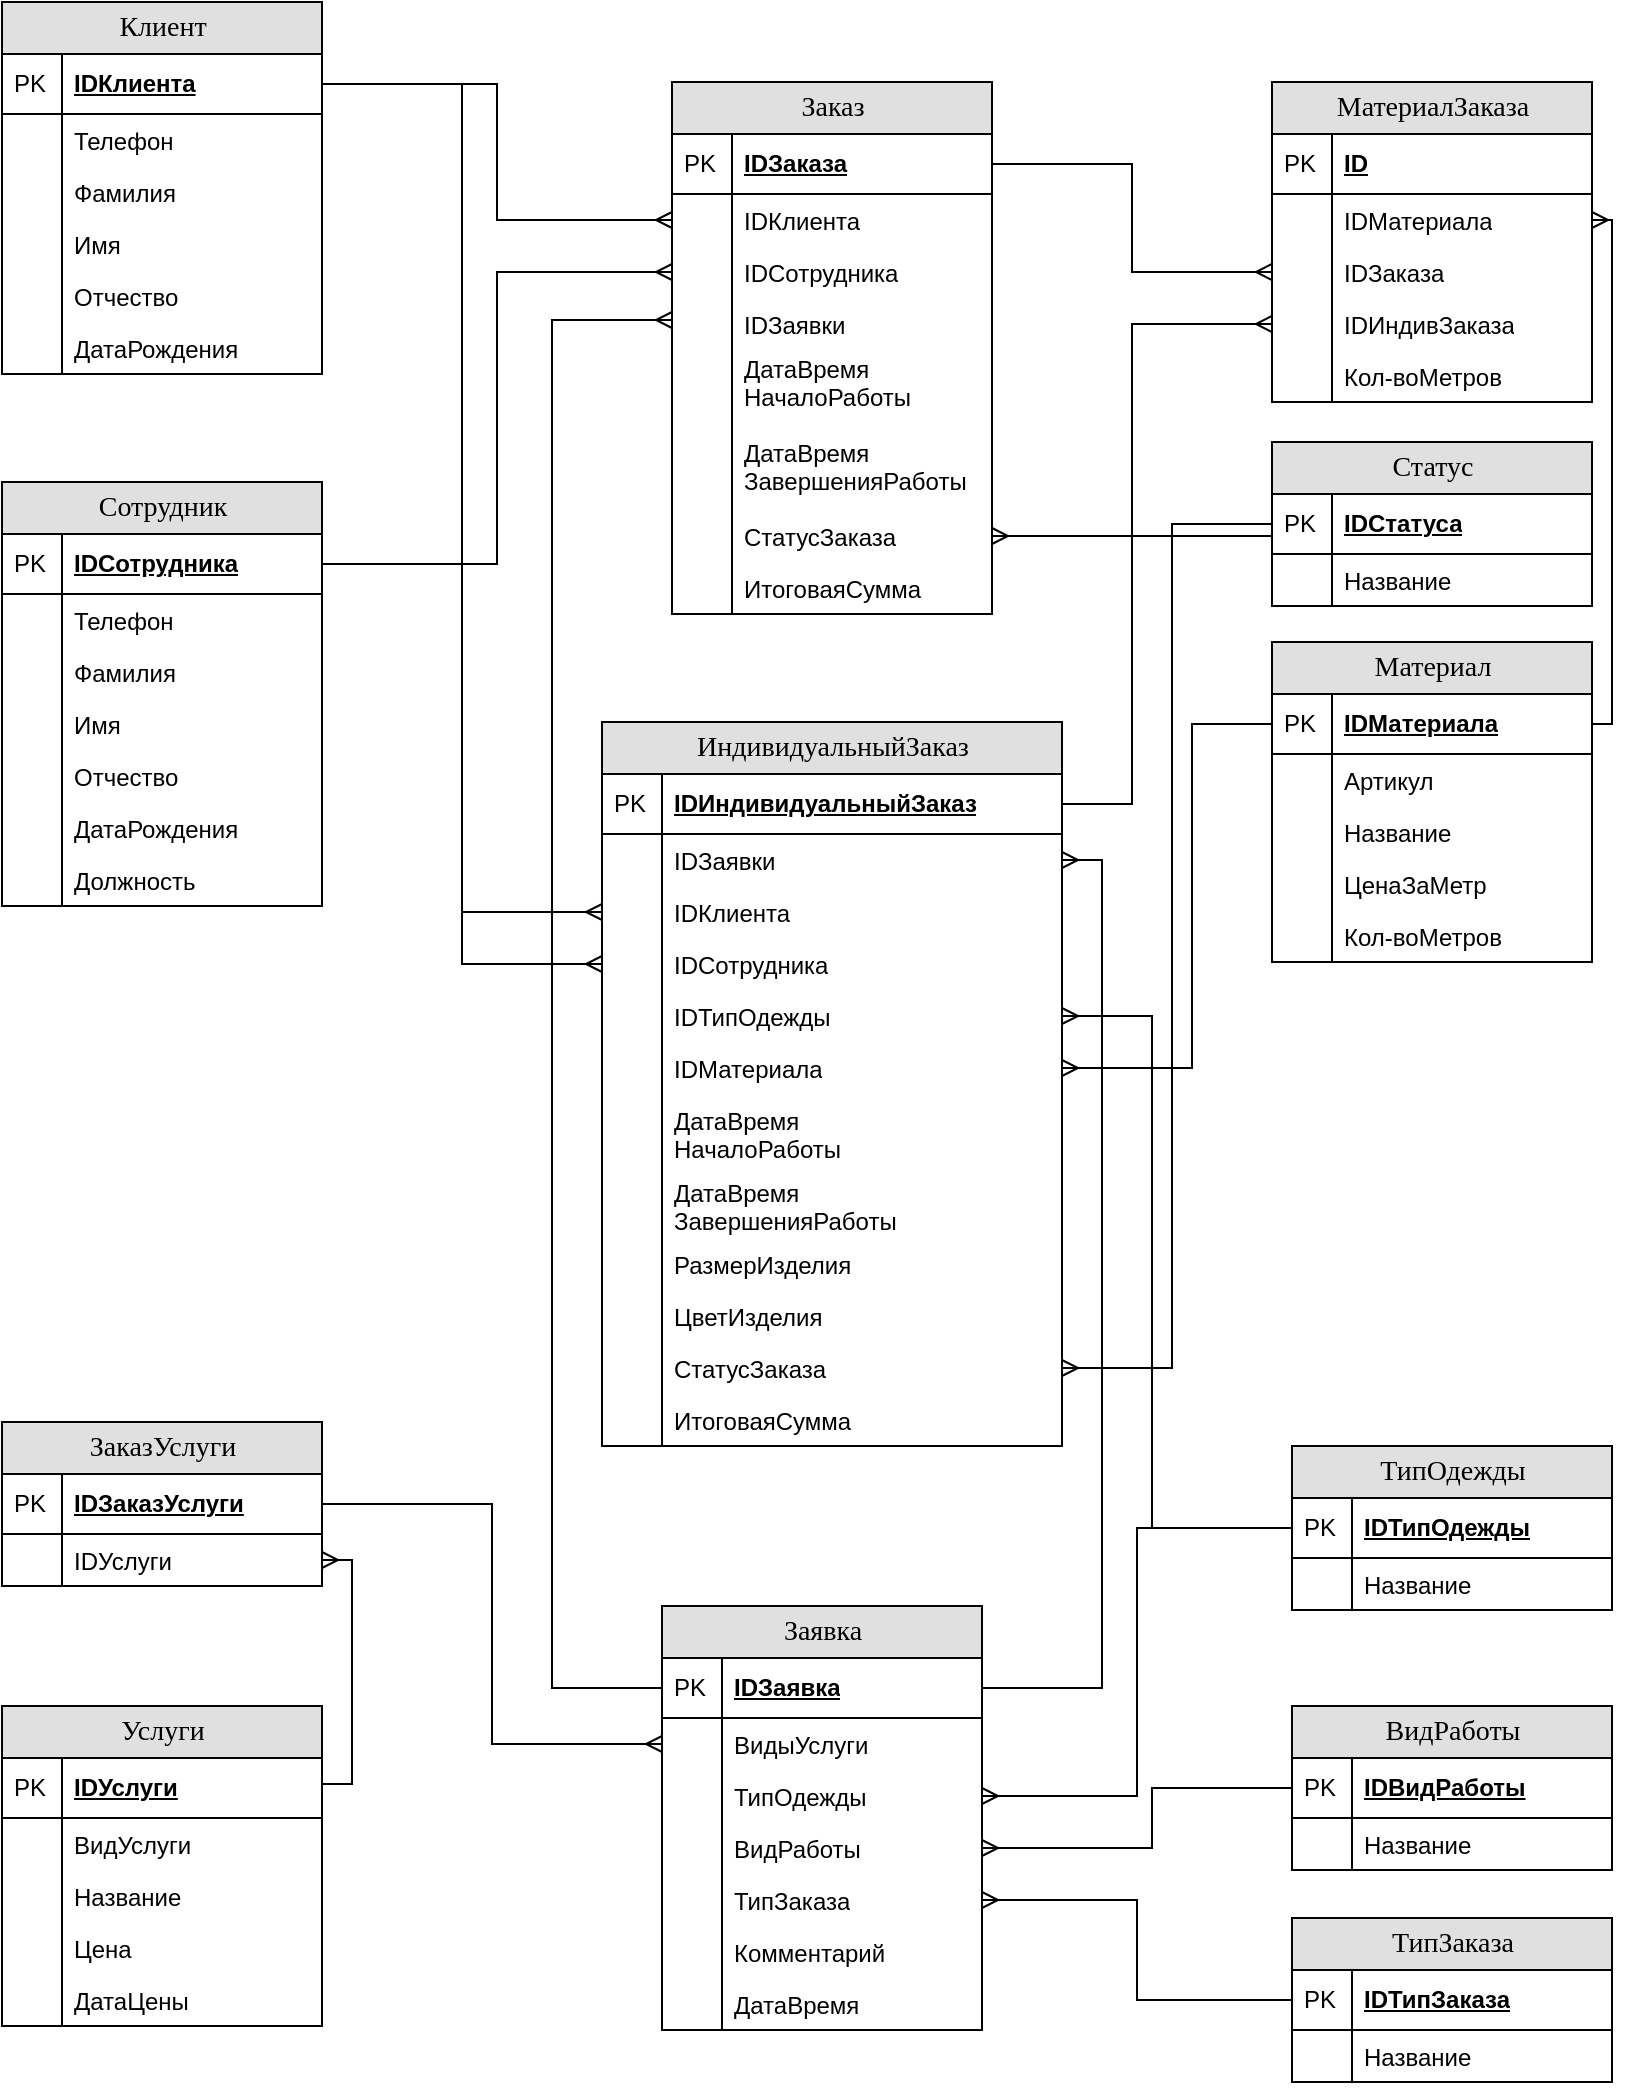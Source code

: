 <mxfile version="21.0.8" type="device"><diagram id="m5zZ38K6MGrYSZX0DE65" name="Страница 1"><mxGraphModel dx="2064" dy="1137" grid="1" gridSize="10" guides="1" tooltips="1" connect="1" arrows="1" fold="1" page="1" pageScale="1" pageWidth="827" pageHeight="1169" math="0" shadow="0"><root><mxCell id="0"/><mxCell id="1" parent="0"/><mxCell id="7CFp2OdTpkbT14MJSVc9-14" value="Клиент" style="swimlane;html=1;fontStyle=0;childLayout=stackLayout;horizontal=1;startSize=26;fillColor=#e0e0e0;horizontalStack=0;resizeParent=1;resizeLast=0;collapsible=1;marginBottom=0;swimlaneFillColor=#ffffff;align=center;rounded=0;shadow=0;comic=0;labelBackgroundColor=none;strokeWidth=1;fontFamily=Verdana;fontSize=14;swimlaneLine=1;" parent="1" vertex="1"><mxGeometry x="5" y="80" width="160" height="186" as="geometry"><mxRectangle x="500" y="140" width="90" height="30" as="alternateBounds"/></mxGeometry></mxCell><mxCell id="7CFp2OdTpkbT14MJSVc9-15" value="IDКлиента" style="shape=partialRectangle;top=0;left=0;right=0;bottom=1;html=1;align=left;verticalAlign=middle;fillColor=none;spacingLeft=34;spacingRight=4;whiteSpace=wrap;overflow=hidden;rotatable=0;points=[[0,0.5],[1,0.5]];portConstraint=eastwest;dropTarget=0;fontStyle=5;" parent="7CFp2OdTpkbT14MJSVc9-14" vertex="1"><mxGeometry y="26" width="160" height="30" as="geometry"/></mxCell><mxCell id="7CFp2OdTpkbT14MJSVc9-16" value="PK" style="shape=partialRectangle;top=0;left=0;bottom=0;html=1;fillColor=none;align=left;verticalAlign=middle;spacingLeft=4;spacingRight=4;whiteSpace=wrap;overflow=hidden;rotatable=0;points=[];portConstraint=eastwest;part=1;" parent="7CFp2OdTpkbT14MJSVc9-15" vertex="1" connectable="0"><mxGeometry width="30" height="30" as="geometry"/></mxCell><mxCell id="7CFp2OdTpkbT14MJSVc9-17" value="Телефон" style="shape=partialRectangle;top=0;left=0;right=0;bottom=0;html=1;align=left;verticalAlign=top;fillColor=none;spacingLeft=34;spacingRight=4;whiteSpace=wrap;overflow=hidden;rotatable=0;points=[[0,0.5],[1,0.5]];portConstraint=eastwest;dropTarget=0;" parent="7CFp2OdTpkbT14MJSVc9-14" vertex="1"><mxGeometry y="56" width="160" height="26" as="geometry"/></mxCell><mxCell id="7CFp2OdTpkbT14MJSVc9-18" value="" style="shape=partialRectangle;top=0;left=0;bottom=0;html=1;fillColor=none;align=left;verticalAlign=top;spacingLeft=4;spacingRight=4;whiteSpace=wrap;overflow=hidden;rotatable=0;points=[];portConstraint=eastwest;part=1;" parent="7CFp2OdTpkbT14MJSVc9-17" vertex="1" connectable="0"><mxGeometry width="30" height="26" as="geometry"/></mxCell><mxCell id="7CFp2OdTpkbT14MJSVc9-19" value="Фамилия" style="shape=partialRectangle;top=0;left=0;right=0;bottom=0;html=1;align=left;verticalAlign=top;fillColor=none;spacingLeft=34;spacingRight=4;whiteSpace=wrap;overflow=hidden;rotatable=0;points=[[0,0.5],[1,0.5]];portConstraint=eastwest;dropTarget=0;" parent="7CFp2OdTpkbT14MJSVc9-14" vertex="1"><mxGeometry y="82" width="160" height="26" as="geometry"/></mxCell><mxCell id="7CFp2OdTpkbT14MJSVc9-20" value="" style="shape=partialRectangle;top=0;left=0;bottom=0;html=1;fillColor=none;align=left;verticalAlign=top;spacingLeft=4;spacingRight=4;whiteSpace=wrap;overflow=hidden;rotatable=0;points=[];portConstraint=eastwest;part=1;" parent="7CFp2OdTpkbT14MJSVc9-19" vertex="1" connectable="0"><mxGeometry width="30" height="26" as="geometry"/></mxCell><mxCell id="7CFp2OdTpkbT14MJSVc9-21" value="Имя" style="shape=partialRectangle;top=0;left=0;right=0;bottom=0;html=1;align=left;verticalAlign=top;fillColor=none;spacingLeft=34;spacingRight=4;whiteSpace=wrap;overflow=hidden;rotatable=0;points=[[0,0.5],[1,0.5]];portConstraint=eastwest;dropTarget=0;" parent="7CFp2OdTpkbT14MJSVc9-14" vertex="1"><mxGeometry y="108" width="160" height="26" as="geometry"/></mxCell><mxCell id="7CFp2OdTpkbT14MJSVc9-22" value="" style="shape=partialRectangle;top=0;left=0;bottom=0;html=1;fillColor=none;align=left;verticalAlign=top;spacingLeft=4;spacingRight=4;whiteSpace=wrap;overflow=hidden;rotatable=0;points=[];portConstraint=eastwest;part=1;" parent="7CFp2OdTpkbT14MJSVc9-21" vertex="1" connectable="0"><mxGeometry width="30" height="26" as="geometry"/></mxCell><mxCell id="7CFp2OdTpkbT14MJSVc9-23" value="Отчество" style="shape=partialRectangle;top=0;left=0;right=0;bottom=0;html=1;align=left;verticalAlign=top;fillColor=none;spacingLeft=34;spacingRight=4;whiteSpace=wrap;overflow=hidden;rotatable=0;points=[[0,0.5],[1,0.5]];portConstraint=eastwest;dropTarget=0;" parent="7CFp2OdTpkbT14MJSVc9-14" vertex="1"><mxGeometry y="134" width="160" height="26" as="geometry"/></mxCell><mxCell id="7CFp2OdTpkbT14MJSVc9-24" value="" style="shape=partialRectangle;top=0;left=0;bottom=0;html=1;fillColor=none;align=left;verticalAlign=top;spacingLeft=4;spacingRight=4;whiteSpace=wrap;overflow=hidden;rotatable=0;points=[];portConstraint=eastwest;part=1;" parent="7CFp2OdTpkbT14MJSVc9-23" vertex="1" connectable="0"><mxGeometry width="30" height="26" as="geometry"/></mxCell><mxCell id="7CFp2OdTpkbT14MJSVc9-25" value="ДатаРождения" style="shape=partialRectangle;top=0;left=0;right=0;bottom=0;html=1;align=left;verticalAlign=top;fillColor=none;spacingLeft=34;spacingRight=4;whiteSpace=wrap;overflow=hidden;rotatable=0;points=[[0,0.5],[1,0.5]];portConstraint=eastwest;dropTarget=0;" parent="7CFp2OdTpkbT14MJSVc9-14" vertex="1"><mxGeometry y="160" width="160" height="26" as="geometry"/></mxCell><mxCell id="7CFp2OdTpkbT14MJSVc9-26" value="" style="shape=partialRectangle;top=0;left=0;bottom=0;html=1;fillColor=none;align=left;verticalAlign=top;spacingLeft=4;spacingRight=4;whiteSpace=wrap;overflow=hidden;rotatable=0;points=[];portConstraint=eastwest;part=1;" parent="7CFp2OdTpkbT14MJSVc9-25" vertex="1" connectable="0"><mxGeometry width="30" height="26" as="geometry"/></mxCell><mxCell id="7CFp2OdTpkbT14MJSVc9-33" value="Сотрудник" style="swimlane;html=1;fontStyle=0;childLayout=stackLayout;horizontal=1;startSize=26;fillColor=#e0e0e0;horizontalStack=0;resizeParent=1;resizeLast=0;collapsible=1;marginBottom=0;swimlaneFillColor=#ffffff;align=center;rounded=0;shadow=0;comic=0;labelBackgroundColor=none;strokeWidth=1;fontFamily=Verdana;fontSize=14;swimlaneLine=1;" parent="1" vertex="1"><mxGeometry x="5" y="320" width="160" height="212" as="geometry"><mxRectangle x="500" y="140" width="90" height="30" as="alternateBounds"/></mxGeometry></mxCell><mxCell id="7CFp2OdTpkbT14MJSVc9-34" value="IDСотрудника" style="shape=partialRectangle;top=0;left=0;right=0;bottom=1;html=1;align=left;verticalAlign=middle;fillColor=none;spacingLeft=34;spacingRight=4;whiteSpace=wrap;overflow=hidden;rotatable=0;points=[[0,0.5],[1,0.5]];portConstraint=eastwest;dropTarget=0;fontStyle=5;" parent="7CFp2OdTpkbT14MJSVc9-33" vertex="1"><mxGeometry y="26" width="160" height="30" as="geometry"/></mxCell><mxCell id="7CFp2OdTpkbT14MJSVc9-35" value="PK" style="shape=partialRectangle;top=0;left=0;bottom=0;html=1;fillColor=none;align=left;verticalAlign=middle;spacingLeft=4;spacingRight=4;whiteSpace=wrap;overflow=hidden;rotatable=0;points=[];portConstraint=eastwest;part=1;" parent="7CFp2OdTpkbT14MJSVc9-34" vertex="1" connectable="0"><mxGeometry width="30" height="30" as="geometry"/></mxCell><mxCell id="7CFp2OdTpkbT14MJSVc9-36" value="Телефон" style="shape=partialRectangle;top=0;left=0;right=0;bottom=0;html=1;align=left;verticalAlign=top;fillColor=none;spacingLeft=34;spacingRight=4;whiteSpace=wrap;overflow=hidden;rotatable=0;points=[[0,0.5],[1,0.5]];portConstraint=eastwest;dropTarget=0;" parent="7CFp2OdTpkbT14MJSVc9-33" vertex="1"><mxGeometry y="56" width="160" height="26" as="geometry"/></mxCell><mxCell id="7CFp2OdTpkbT14MJSVc9-37" value="" style="shape=partialRectangle;top=0;left=0;bottom=0;html=1;fillColor=none;align=left;verticalAlign=top;spacingLeft=4;spacingRight=4;whiteSpace=wrap;overflow=hidden;rotatable=0;points=[];portConstraint=eastwest;part=1;" parent="7CFp2OdTpkbT14MJSVc9-36" vertex="1" connectable="0"><mxGeometry width="30" height="26" as="geometry"/></mxCell><mxCell id="7CFp2OdTpkbT14MJSVc9-38" value="Фамилия" style="shape=partialRectangle;top=0;left=0;right=0;bottom=0;html=1;align=left;verticalAlign=top;fillColor=none;spacingLeft=34;spacingRight=4;whiteSpace=wrap;overflow=hidden;rotatable=0;points=[[0,0.5],[1,0.5]];portConstraint=eastwest;dropTarget=0;" parent="7CFp2OdTpkbT14MJSVc9-33" vertex="1"><mxGeometry y="82" width="160" height="26" as="geometry"/></mxCell><mxCell id="7CFp2OdTpkbT14MJSVc9-39" value="" style="shape=partialRectangle;top=0;left=0;bottom=0;html=1;fillColor=none;align=left;verticalAlign=top;spacingLeft=4;spacingRight=4;whiteSpace=wrap;overflow=hidden;rotatable=0;points=[];portConstraint=eastwest;part=1;" parent="7CFp2OdTpkbT14MJSVc9-38" vertex="1" connectable="0"><mxGeometry width="30" height="26" as="geometry"/></mxCell><mxCell id="7CFp2OdTpkbT14MJSVc9-40" value="Имя" style="shape=partialRectangle;top=0;left=0;right=0;bottom=0;html=1;align=left;verticalAlign=top;fillColor=none;spacingLeft=34;spacingRight=4;whiteSpace=wrap;overflow=hidden;rotatable=0;points=[[0,0.5],[1,0.5]];portConstraint=eastwest;dropTarget=0;" parent="7CFp2OdTpkbT14MJSVc9-33" vertex="1"><mxGeometry y="108" width="160" height="26" as="geometry"/></mxCell><mxCell id="7CFp2OdTpkbT14MJSVc9-41" value="" style="shape=partialRectangle;top=0;left=0;bottom=0;html=1;fillColor=none;align=left;verticalAlign=top;spacingLeft=4;spacingRight=4;whiteSpace=wrap;overflow=hidden;rotatable=0;points=[];portConstraint=eastwest;part=1;" parent="7CFp2OdTpkbT14MJSVc9-40" vertex="1" connectable="0"><mxGeometry width="30" height="26" as="geometry"/></mxCell><mxCell id="7CFp2OdTpkbT14MJSVc9-42" value="Отчество" style="shape=partialRectangle;top=0;left=0;right=0;bottom=0;html=1;align=left;verticalAlign=top;fillColor=none;spacingLeft=34;spacingRight=4;whiteSpace=wrap;overflow=hidden;rotatable=0;points=[[0,0.5],[1,0.5]];portConstraint=eastwest;dropTarget=0;" parent="7CFp2OdTpkbT14MJSVc9-33" vertex="1"><mxGeometry y="134" width="160" height="26" as="geometry"/></mxCell><mxCell id="7CFp2OdTpkbT14MJSVc9-43" value="" style="shape=partialRectangle;top=0;left=0;bottom=0;html=1;fillColor=none;align=left;verticalAlign=top;spacingLeft=4;spacingRight=4;whiteSpace=wrap;overflow=hidden;rotatable=0;points=[];portConstraint=eastwest;part=1;" parent="7CFp2OdTpkbT14MJSVc9-42" vertex="1" connectable="0"><mxGeometry width="30" height="26" as="geometry"/></mxCell><mxCell id="7CFp2OdTpkbT14MJSVc9-44" value="ДатаРождения" style="shape=partialRectangle;top=0;left=0;right=0;bottom=0;html=1;align=left;verticalAlign=top;fillColor=none;spacingLeft=34;spacingRight=4;whiteSpace=wrap;overflow=hidden;rotatable=0;points=[[0,0.5],[1,0.5]];portConstraint=eastwest;dropTarget=0;" parent="7CFp2OdTpkbT14MJSVc9-33" vertex="1"><mxGeometry y="160" width="160" height="26" as="geometry"/></mxCell><mxCell id="7CFp2OdTpkbT14MJSVc9-45" value="" style="shape=partialRectangle;top=0;left=0;bottom=0;html=1;fillColor=none;align=left;verticalAlign=top;spacingLeft=4;spacingRight=4;whiteSpace=wrap;overflow=hidden;rotatable=0;points=[];portConstraint=eastwest;part=1;" parent="7CFp2OdTpkbT14MJSVc9-44" vertex="1" connectable="0"><mxGeometry width="30" height="26" as="geometry"/></mxCell><mxCell id="7CFp2OdTpkbT14MJSVc9-46" value="Должность" style="shape=partialRectangle;top=0;left=0;right=0;bottom=0;html=1;align=left;verticalAlign=top;fillColor=none;spacingLeft=34;spacingRight=4;whiteSpace=wrap;overflow=hidden;rotatable=0;points=[[0,0.5],[1,0.5]];portConstraint=eastwest;dropTarget=0;" parent="7CFp2OdTpkbT14MJSVc9-33" vertex="1"><mxGeometry y="186" width="160" height="26" as="geometry"/></mxCell><mxCell id="7CFp2OdTpkbT14MJSVc9-47" value="" style="shape=partialRectangle;top=0;left=0;bottom=0;html=1;fillColor=none;align=left;verticalAlign=top;spacingLeft=4;spacingRight=4;whiteSpace=wrap;overflow=hidden;rotatable=0;points=[];portConstraint=eastwest;part=1;" parent="7CFp2OdTpkbT14MJSVc9-46" vertex="1" connectable="0"><mxGeometry width="30" height="26" as="geometry"/></mxCell><mxCell id="7CFp2OdTpkbT14MJSVc9-48" value="Заказ" style="swimlane;html=1;fontStyle=0;childLayout=stackLayout;horizontal=1;startSize=26;fillColor=#e0e0e0;horizontalStack=0;resizeParent=1;resizeLast=0;collapsible=1;marginBottom=0;swimlaneFillColor=#ffffff;align=center;rounded=0;shadow=0;comic=0;labelBackgroundColor=none;strokeWidth=1;fontFamily=Verdana;fontSize=14;swimlaneLine=1;" parent="1" vertex="1"><mxGeometry x="340" y="120" width="160" height="266" as="geometry"><mxRectangle x="500" y="140" width="90" height="30" as="alternateBounds"/></mxGeometry></mxCell><mxCell id="7CFp2OdTpkbT14MJSVc9-49" value="IDЗаказа" style="shape=partialRectangle;top=0;left=0;right=0;bottom=1;html=1;align=left;verticalAlign=middle;fillColor=none;spacingLeft=34;spacingRight=4;whiteSpace=wrap;overflow=hidden;rotatable=0;points=[[0,0.5],[1,0.5]];portConstraint=eastwest;dropTarget=0;fontStyle=5;" parent="7CFp2OdTpkbT14MJSVc9-48" vertex="1"><mxGeometry y="26" width="160" height="30" as="geometry"/></mxCell><mxCell id="7CFp2OdTpkbT14MJSVc9-50" value="PK" style="shape=partialRectangle;top=0;left=0;bottom=0;html=1;fillColor=none;align=left;verticalAlign=middle;spacingLeft=4;spacingRight=4;whiteSpace=wrap;overflow=hidden;rotatable=0;points=[];portConstraint=eastwest;part=1;" parent="7CFp2OdTpkbT14MJSVc9-49" vertex="1" connectable="0"><mxGeometry width="30" height="30" as="geometry"/></mxCell><mxCell id="7CFp2OdTpkbT14MJSVc9-51" value="IDКлиента" style="shape=partialRectangle;top=0;left=0;right=0;bottom=0;html=1;align=left;verticalAlign=top;fillColor=none;spacingLeft=34;spacingRight=4;whiteSpace=wrap;overflow=hidden;rotatable=0;points=[[0,0.5],[1,0.5]];portConstraint=eastwest;dropTarget=0;" parent="7CFp2OdTpkbT14MJSVc9-48" vertex="1"><mxGeometry y="56" width="160" height="26" as="geometry"/></mxCell><mxCell id="7CFp2OdTpkbT14MJSVc9-52" value="" style="shape=partialRectangle;top=0;left=0;bottom=0;html=1;fillColor=none;align=left;verticalAlign=top;spacingLeft=4;spacingRight=4;whiteSpace=wrap;overflow=hidden;rotatable=0;points=[];portConstraint=eastwest;part=1;" parent="7CFp2OdTpkbT14MJSVc9-51" vertex="1" connectable="0"><mxGeometry width="30" height="26" as="geometry"/></mxCell><mxCell id="7CFp2OdTpkbT14MJSVc9-53" value="IDСотрудника" style="shape=partialRectangle;top=0;left=0;right=0;bottom=0;html=1;align=left;verticalAlign=top;fillColor=none;spacingLeft=34;spacingRight=4;whiteSpace=wrap;overflow=hidden;rotatable=0;points=[[0,0.5],[1,0.5]];portConstraint=eastwest;dropTarget=0;" parent="7CFp2OdTpkbT14MJSVc9-48" vertex="1"><mxGeometry y="82" width="160" height="26" as="geometry"/></mxCell><mxCell id="7CFp2OdTpkbT14MJSVc9-54" value="" style="shape=partialRectangle;top=0;left=0;bottom=0;html=1;fillColor=none;align=left;verticalAlign=top;spacingLeft=4;spacingRight=4;whiteSpace=wrap;overflow=hidden;rotatable=0;points=[];portConstraint=eastwest;part=1;" parent="7CFp2OdTpkbT14MJSVc9-53" vertex="1" connectable="0"><mxGeometry width="30" height="26" as="geometry"/></mxCell><mxCell id="nGPcq8C-dTSp3l51Tbx5-21" value="IDЗаявки" style="shape=partialRectangle;top=0;left=0;right=0;bottom=0;html=1;align=left;verticalAlign=top;fillColor=none;spacingLeft=34;spacingRight=4;whiteSpace=wrap;overflow=hidden;rotatable=0;points=[[0,0.5],[1,0.5]];portConstraint=eastwest;dropTarget=0;" vertex="1" parent="7CFp2OdTpkbT14MJSVc9-48"><mxGeometry y="108" width="160" height="22" as="geometry"/></mxCell><mxCell id="nGPcq8C-dTSp3l51Tbx5-22" value="" style="shape=partialRectangle;top=0;left=0;bottom=0;html=1;fillColor=none;align=left;verticalAlign=top;spacingLeft=4;spacingRight=4;whiteSpace=wrap;overflow=hidden;rotatable=0;points=[];portConstraint=eastwest;part=1;" vertex="1" connectable="0" parent="nGPcq8C-dTSp3l51Tbx5-21"><mxGeometry width="30" height="22" as="geometry"/></mxCell><mxCell id="7CFp2OdTpkbT14MJSVc9-55" value="ДатаВремя&lt;br&gt;НачалоРаботы" style="shape=partialRectangle;top=0;left=0;right=0;bottom=0;html=1;align=left;verticalAlign=top;fillColor=none;spacingLeft=34;spacingRight=4;whiteSpace=wrap;overflow=hidden;rotatable=0;points=[[0,0.5],[1,0.5]];portConstraint=eastwest;dropTarget=0;" parent="7CFp2OdTpkbT14MJSVc9-48" vertex="1"><mxGeometry y="130" width="160" height="42" as="geometry"/></mxCell><mxCell id="7CFp2OdTpkbT14MJSVc9-56" value="" style="shape=partialRectangle;top=0;left=0;bottom=0;html=1;fillColor=none;align=left;verticalAlign=top;spacingLeft=4;spacingRight=4;whiteSpace=wrap;overflow=hidden;rotatable=0;points=[];portConstraint=eastwest;part=1;" parent="7CFp2OdTpkbT14MJSVc9-55" vertex="1" connectable="0"><mxGeometry width="30" height="42" as="geometry"/></mxCell><mxCell id="nGPcq8C-dTSp3l51Tbx5-18" value="ДатаВремя&lt;br&gt;ЗавершенияРаботы" style="shape=partialRectangle;top=0;left=0;right=0;bottom=0;html=1;align=left;verticalAlign=top;fillColor=none;spacingLeft=34;spacingRight=4;whiteSpace=wrap;overflow=hidden;rotatable=0;points=[[0,0.5],[1,0.5]];portConstraint=eastwest;dropTarget=0;" vertex="1" parent="7CFp2OdTpkbT14MJSVc9-48"><mxGeometry y="172" width="160" height="42" as="geometry"/></mxCell><mxCell id="nGPcq8C-dTSp3l51Tbx5-19" value="" style="shape=partialRectangle;top=0;left=0;bottom=0;html=1;fillColor=none;align=left;verticalAlign=top;spacingLeft=4;spacingRight=4;whiteSpace=wrap;overflow=hidden;rotatable=0;points=[];portConstraint=eastwest;part=1;" vertex="1" connectable="0" parent="nGPcq8C-dTSp3l51Tbx5-18"><mxGeometry width="30" height="42" as="geometry"/></mxCell><mxCell id="05GhG2GpWTnorj16D2dv-14" value="СтатусЗаказа" style="shape=partialRectangle;top=0;left=0;right=0;bottom=0;html=1;align=left;verticalAlign=top;fillColor=none;spacingLeft=34;spacingRight=4;whiteSpace=wrap;overflow=hidden;rotatable=0;points=[[0,0.5],[1,0.5]];portConstraint=eastwest;dropTarget=0;" parent="7CFp2OdTpkbT14MJSVc9-48" vertex="1"><mxGeometry y="214" width="160" height="26" as="geometry"/></mxCell><mxCell id="05GhG2GpWTnorj16D2dv-15" value="" style="shape=partialRectangle;top=0;left=0;bottom=0;html=1;fillColor=none;align=left;verticalAlign=top;spacingLeft=4;spacingRight=4;whiteSpace=wrap;overflow=hidden;rotatable=0;points=[];portConstraint=eastwest;part=1;" parent="05GhG2GpWTnorj16D2dv-14" vertex="1" connectable="0"><mxGeometry width="30" height="26" as="geometry"/></mxCell><mxCell id="nGPcq8C-dTSp3l51Tbx5-16" value="ИтоговаяСумма" style="shape=partialRectangle;top=0;left=0;right=0;bottom=0;html=1;align=left;verticalAlign=top;fillColor=none;spacingLeft=34;spacingRight=4;whiteSpace=wrap;overflow=hidden;rotatable=0;points=[[0,0.5],[1,0.5]];portConstraint=eastwest;dropTarget=0;" vertex="1" parent="7CFp2OdTpkbT14MJSVc9-48"><mxGeometry y="240" width="160" height="26" as="geometry"/></mxCell><mxCell id="nGPcq8C-dTSp3l51Tbx5-17" value="" style="shape=partialRectangle;top=0;left=0;bottom=0;html=1;fillColor=none;align=left;verticalAlign=top;spacingLeft=4;spacingRight=4;whiteSpace=wrap;overflow=hidden;rotatable=0;points=[];portConstraint=eastwest;part=1;" vertex="1" connectable="0" parent="nGPcq8C-dTSp3l51Tbx5-16"><mxGeometry width="30" height="26" as="geometry"/></mxCell><mxCell id="7CFp2OdTpkbT14MJSVc9-63" value="Услуги" style="swimlane;html=1;fontStyle=0;childLayout=stackLayout;horizontal=1;startSize=26;fillColor=#e0e0e0;horizontalStack=0;resizeParent=1;resizeLast=0;collapsible=1;marginBottom=0;swimlaneFillColor=#ffffff;align=center;rounded=0;shadow=0;comic=0;labelBackgroundColor=none;strokeWidth=1;fontFamily=Verdana;fontSize=14;swimlaneLine=1;" parent="1" vertex="1"><mxGeometry x="5" y="932" width="160" height="160" as="geometry"><mxRectangle x="500" y="140" width="90" height="30" as="alternateBounds"/></mxGeometry></mxCell><mxCell id="7CFp2OdTpkbT14MJSVc9-64" value="IDУслуги" style="shape=partialRectangle;top=0;left=0;right=0;bottom=1;html=1;align=left;verticalAlign=middle;fillColor=none;spacingLeft=34;spacingRight=4;whiteSpace=wrap;overflow=hidden;rotatable=0;points=[[0,0.5],[1,0.5]];portConstraint=eastwest;dropTarget=0;fontStyle=5;" parent="7CFp2OdTpkbT14MJSVc9-63" vertex="1"><mxGeometry y="26" width="160" height="30" as="geometry"/></mxCell><mxCell id="7CFp2OdTpkbT14MJSVc9-65" value="PK" style="shape=partialRectangle;top=0;left=0;bottom=0;html=1;fillColor=none;align=left;verticalAlign=middle;spacingLeft=4;spacingRight=4;whiteSpace=wrap;overflow=hidden;rotatable=0;points=[];portConstraint=eastwest;part=1;" parent="7CFp2OdTpkbT14MJSVc9-64" vertex="1" connectable="0"><mxGeometry width="30" height="30" as="geometry"/></mxCell><mxCell id="7CFp2OdTpkbT14MJSVc9-66" value="ВидУслуги" style="shape=partialRectangle;top=0;left=0;right=0;bottom=0;html=1;align=left;verticalAlign=top;fillColor=none;spacingLeft=34;spacingRight=4;whiteSpace=wrap;overflow=hidden;rotatable=0;points=[[0,0.5],[1,0.5]];portConstraint=eastwest;dropTarget=0;" parent="7CFp2OdTpkbT14MJSVc9-63" vertex="1"><mxGeometry y="56" width="160" height="26" as="geometry"/></mxCell><mxCell id="7CFp2OdTpkbT14MJSVc9-67" value="" style="shape=partialRectangle;top=0;left=0;bottom=0;html=1;fillColor=none;align=left;verticalAlign=top;spacingLeft=4;spacingRight=4;whiteSpace=wrap;overflow=hidden;rotatable=0;points=[];portConstraint=eastwest;part=1;" parent="7CFp2OdTpkbT14MJSVc9-66" vertex="1" connectable="0"><mxGeometry width="30" height="26" as="geometry"/></mxCell><mxCell id="7CFp2OdTpkbT14MJSVc9-68" value="Название" style="shape=partialRectangle;top=0;left=0;right=0;bottom=0;html=1;align=left;verticalAlign=top;fillColor=none;spacingLeft=34;spacingRight=4;whiteSpace=wrap;overflow=hidden;rotatable=0;points=[[0,0.5],[1,0.5]];portConstraint=eastwest;dropTarget=0;" parent="7CFp2OdTpkbT14MJSVc9-63" vertex="1"><mxGeometry y="82" width="160" height="26" as="geometry"/></mxCell><mxCell id="7CFp2OdTpkbT14MJSVc9-69" value="" style="shape=partialRectangle;top=0;left=0;bottom=0;html=1;fillColor=none;align=left;verticalAlign=top;spacingLeft=4;spacingRight=4;whiteSpace=wrap;overflow=hidden;rotatable=0;points=[];portConstraint=eastwest;part=1;" parent="7CFp2OdTpkbT14MJSVc9-68" vertex="1" connectable="0"><mxGeometry width="30" height="26" as="geometry"/></mxCell><mxCell id="7CFp2OdTpkbT14MJSVc9-70" value="Цена" style="shape=partialRectangle;top=0;left=0;right=0;bottom=0;html=1;align=left;verticalAlign=top;fillColor=none;spacingLeft=34;spacingRight=4;whiteSpace=wrap;overflow=hidden;rotatable=0;points=[[0,0.5],[1,0.5]];portConstraint=eastwest;dropTarget=0;" parent="7CFp2OdTpkbT14MJSVc9-63" vertex="1"><mxGeometry y="108" width="160" height="26" as="geometry"/></mxCell><mxCell id="7CFp2OdTpkbT14MJSVc9-71" value="" style="shape=partialRectangle;top=0;left=0;bottom=0;html=1;fillColor=none;align=left;verticalAlign=top;spacingLeft=4;spacingRight=4;whiteSpace=wrap;overflow=hidden;rotatable=0;points=[];portConstraint=eastwest;part=1;" parent="7CFp2OdTpkbT14MJSVc9-70" vertex="1" connectable="0"><mxGeometry width="30" height="26" as="geometry"/></mxCell><mxCell id="7CFp2OdTpkbT14MJSVc9-72" value="ДатаЦены" style="shape=partialRectangle;top=0;left=0;right=0;bottom=0;html=1;align=left;verticalAlign=top;fillColor=none;spacingLeft=34;spacingRight=4;whiteSpace=wrap;overflow=hidden;rotatable=0;points=[[0,0.5],[1,0.5]];portConstraint=eastwest;dropTarget=0;" parent="7CFp2OdTpkbT14MJSVc9-63" vertex="1"><mxGeometry y="134" width="160" height="26" as="geometry"/></mxCell><mxCell id="7CFp2OdTpkbT14MJSVc9-73" value="" style="shape=partialRectangle;top=0;left=0;bottom=0;html=1;fillColor=none;align=left;verticalAlign=top;spacingLeft=4;spacingRight=4;whiteSpace=wrap;overflow=hidden;rotatable=0;points=[];portConstraint=eastwest;part=1;" parent="7CFp2OdTpkbT14MJSVc9-72" vertex="1" connectable="0"><mxGeometry width="30" height="26" as="geometry"/></mxCell><mxCell id="7CFp2OdTpkbT14MJSVc9-78" value="Материал" style="swimlane;html=1;fontStyle=0;childLayout=stackLayout;horizontal=1;startSize=26;fillColor=#e0e0e0;horizontalStack=0;resizeParent=1;resizeLast=0;collapsible=1;marginBottom=0;swimlaneFillColor=#ffffff;align=center;rounded=0;shadow=0;comic=0;labelBackgroundColor=none;strokeWidth=1;fontFamily=Verdana;fontSize=14;swimlaneLine=1;" parent="1" vertex="1"><mxGeometry x="640" y="400" width="160" height="160" as="geometry"><mxRectangle x="500" y="140" width="90" height="30" as="alternateBounds"/></mxGeometry></mxCell><mxCell id="7CFp2OdTpkbT14MJSVc9-79" value="IDМатериала" style="shape=partialRectangle;top=0;left=0;right=0;bottom=1;html=1;align=left;verticalAlign=middle;fillColor=none;spacingLeft=34;spacingRight=4;whiteSpace=wrap;overflow=hidden;rotatable=0;points=[[0,0.5],[1,0.5]];portConstraint=eastwest;dropTarget=0;fontStyle=5;" parent="7CFp2OdTpkbT14MJSVc9-78" vertex="1"><mxGeometry y="26" width="160" height="30" as="geometry"/></mxCell><mxCell id="7CFp2OdTpkbT14MJSVc9-80" value="PK" style="shape=partialRectangle;top=0;left=0;bottom=0;html=1;fillColor=none;align=left;verticalAlign=middle;spacingLeft=4;spacingRight=4;whiteSpace=wrap;overflow=hidden;rotatable=0;points=[];portConstraint=eastwest;part=1;" parent="7CFp2OdTpkbT14MJSVc9-79" vertex="1" connectable="0"><mxGeometry width="30" height="30" as="geometry"/></mxCell><mxCell id="7CFp2OdTpkbT14MJSVc9-81" value="Артикул" style="shape=partialRectangle;top=0;left=0;right=0;bottom=0;html=1;align=left;verticalAlign=top;fillColor=none;spacingLeft=34;spacingRight=4;whiteSpace=wrap;overflow=hidden;rotatable=0;points=[[0,0.5],[1,0.5]];portConstraint=eastwest;dropTarget=0;" parent="7CFp2OdTpkbT14MJSVc9-78" vertex="1"><mxGeometry y="56" width="160" height="26" as="geometry"/></mxCell><mxCell id="7CFp2OdTpkbT14MJSVc9-82" value="" style="shape=partialRectangle;top=0;left=0;bottom=0;html=1;fillColor=none;align=left;verticalAlign=top;spacingLeft=4;spacingRight=4;whiteSpace=wrap;overflow=hidden;rotatable=0;points=[];portConstraint=eastwest;part=1;" parent="7CFp2OdTpkbT14MJSVc9-81" vertex="1" connectable="0"><mxGeometry width="30" height="26" as="geometry"/></mxCell><mxCell id="7CFp2OdTpkbT14MJSVc9-83" value="Название" style="shape=partialRectangle;top=0;left=0;right=0;bottom=0;html=1;align=left;verticalAlign=top;fillColor=none;spacingLeft=34;spacingRight=4;whiteSpace=wrap;overflow=hidden;rotatable=0;points=[[0,0.5],[1,0.5]];portConstraint=eastwest;dropTarget=0;" parent="7CFp2OdTpkbT14MJSVc9-78" vertex="1"><mxGeometry y="82" width="160" height="26" as="geometry"/></mxCell><mxCell id="7CFp2OdTpkbT14MJSVc9-84" value="" style="shape=partialRectangle;top=0;left=0;bottom=0;html=1;fillColor=none;align=left;verticalAlign=top;spacingLeft=4;spacingRight=4;whiteSpace=wrap;overflow=hidden;rotatable=0;points=[];portConstraint=eastwest;part=1;" parent="7CFp2OdTpkbT14MJSVc9-83" vertex="1" connectable="0"><mxGeometry width="30" height="26" as="geometry"/></mxCell><mxCell id="7CFp2OdTpkbT14MJSVc9-85" value="ЦенаЗаМетр" style="shape=partialRectangle;top=0;left=0;right=0;bottom=0;html=1;align=left;verticalAlign=top;fillColor=none;spacingLeft=34;spacingRight=4;whiteSpace=wrap;overflow=hidden;rotatable=0;points=[[0,0.5],[1,0.5]];portConstraint=eastwest;dropTarget=0;" parent="7CFp2OdTpkbT14MJSVc9-78" vertex="1"><mxGeometry y="108" width="160" height="26" as="geometry"/></mxCell><mxCell id="7CFp2OdTpkbT14MJSVc9-86" value="" style="shape=partialRectangle;top=0;left=0;bottom=0;html=1;fillColor=none;align=left;verticalAlign=top;spacingLeft=4;spacingRight=4;whiteSpace=wrap;overflow=hidden;rotatable=0;points=[];portConstraint=eastwest;part=1;" parent="7CFp2OdTpkbT14MJSVc9-85" vertex="1" connectable="0"><mxGeometry width="30" height="26" as="geometry"/></mxCell><mxCell id="7CFp2OdTpkbT14MJSVc9-87" value="Кол-воМетров" style="shape=partialRectangle;top=0;left=0;right=0;bottom=0;html=1;align=left;verticalAlign=top;fillColor=none;spacingLeft=34;spacingRight=4;whiteSpace=wrap;overflow=hidden;rotatable=0;points=[[0,0.5],[1,0.5]];portConstraint=eastwest;dropTarget=0;" parent="7CFp2OdTpkbT14MJSVc9-78" vertex="1"><mxGeometry y="134" width="160" height="26" as="geometry"/></mxCell><mxCell id="7CFp2OdTpkbT14MJSVc9-88" value="" style="shape=partialRectangle;top=0;left=0;bottom=0;html=1;fillColor=none;align=left;verticalAlign=top;spacingLeft=4;spacingRight=4;whiteSpace=wrap;overflow=hidden;rotatable=0;points=[];portConstraint=eastwest;part=1;" parent="7CFp2OdTpkbT14MJSVc9-87" vertex="1" connectable="0"><mxGeometry width="30" height="26" as="geometry"/></mxCell><mxCell id="7CFp2OdTpkbT14MJSVc9-89" value="МатериалЗаказа" style="swimlane;html=1;fontStyle=0;childLayout=stackLayout;horizontal=1;startSize=26;fillColor=#e0e0e0;horizontalStack=0;resizeParent=1;resizeLast=0;collapsible=1;marginBottom=0;swimlaneFillColor=#ffffff;align=center;rounded=0;shadow=0;comic=0;labelBackgroundColor=none;strokeWidth=1;fontFamily=Verdana;fontSize=14;swimlaneLine=1;" parent="1" vertex="1"><mxGeometry x="640" y="120" width="160" height="160" as="geometry"><mxRectangle x="500" y="140" width="90" height="30" as="alternateBounds"/></mxGeometry></mxCell><mxCell id="7CFp2OdTpkbT14MJSVc9-90" value="ID" style="shape=partialRectangle;top=0;left=0;right=0;bottom=1;html=1;align=left;verticalAlign=middle;fillColor=none;spacingLeft=34;spacingRight=4;whiteSpace=wrap;overflow=hidden;rotatable=0;points=[[0,0.5],[1,0.5]];portConstraint=eastwest;dropTarget=0;fontStyle=5;" parent="7CFp2OdTpkbT14MJSVc9-89" vertex="1"><mxGeometry y="26" width="160" height="30" as="geometry"/></mxCell><mxCell id="7CFp2OdTpkbT14MJSVc9-91" value="PK" style="shape=partialRectangle;top=0;left=0;bottom=0;html=1;fillColor=none;align=left;verticalAlign=middle;spacingLeft=4;spacingRight=4;whiteSpace=wrap;overflow=hidden;rotatable=0;points=[];portConstraint=eastwest;part=1;" parent="7CFp2OdTpkbT14MJSVc9-90" vertex="1" connectable="0"><mxGeometry width="30" height="30" as="geometry"/></mxCell><mxCell id="7CFp2OdTpkbT14MJSVc9-92" value="IDМатериала" style="shape=partialRectangle;top=0;left=0;right=0;bottom=0;html=1;align=left;verticalAlign=top;fillColor=none;spacingLeft=34;spacingRight=4;whiteSpace=wrap;overflow=hidden;rotatable=0;points=[[0,0.5],[1,0.5]];portConstraint=eastwest;dropTarget=0;" parent="7CFp2OdTpkbT14MJSVc9-89" vertex="1"><mxGeometry y="56" width="160" height="26" as="geometry"/></mxCell><mxCell id="7CFp2OdTpkbT14MJSVc9-93" value="" style="shape=partialRectangle;top=0;left=0;bottom=0;html=1;fillColor=none;align=left;verticalAlign=top;spacingLeft=4;spacingRight=4;whiteSpace=wrap;overflow=hidden;rotatable=0;points=[];portConstraint=eastwest;part=1;" parent="7CFp2OdTpkbT14MJSVc9-92" vertex="1" connectable="0"><mxGeometry width="30" height="26" as="geometry"/></mxCell><mxCell id="7CFp2OdTpkbT14MJSVc9-94" value="IDЗаказа" style="shape=partialRectangle;top=0;left=0;right=0;bottom=0;html=1;align=left;verticalAlign=top;fillColor=none;spacingLeft=34;spacingRight=4;whiteSpace=wrap;overflow=hidden;rotatable=0;points=[[0,0.5],[1,0.5]];portConstraint=eastwest;dropTarget=0;" parent="7CFp2OdTpkbT14MJSVc9-89" vertex="1"><mxGeometry y="82" width="160" height="26" as="geometry"/></mxCell><mxCell id="7CFp2OdTpkbT14MJSVc9-95" value="" style="shape=partialRectangle;top=0;left=0;bottom=0;html=1;fillColor=none;align=left;verticalAlign=top;spacingLeft=4;spacingRight=4;whiteSpace=wrap;overflow=hidden;rotatable=0;points=[];portConstraint=eastwest;part=1;" parent="7CFp2OdTpkbT14MJSVc9-94" vertex="1" connectable="0"><mxGeometry width="30" height="26" as="geometry"/></mxCell><mxCell id="nGPcq8C-dTSp3l51Tbx5-98" value="IDИндивЗаказа" style="shape=partialRectangle;top=0;left=0;right=0;bottom=0;html=1;align=left;verticalAlign=top;fillColor=none;spacingLeft=34;spacingRight=4;whiteSpace=wrap;overflow=hidden;rotatable=0;points=[[0,0.5],[1,0.5]];portConstraint=eastwest;dropTarget=0;" vertex="1" parent="7CFp2OdTpkbT14MJSVc9-89"><mxGeometry y="108" width="160" height="26" as="geometry"/></mxCell><mxCell id="nGPcq8C-dTSp3l51Tbx5-99" value="" style="shape=partialRectangle;top=0;left=0;bottom=0;html=1;fillColor=none;align=left;verticalAlign=top;spacingLeft=4;spacingRight=4;whiteSpace=wrap;overflow=hidden;rotatable=0;points=[];portConstraint=eastwest;part=1;" vertex="1" connectable="0" parent="nGPcq8C-dTSp3l51Tbx5-98"><mxGeometry width="30" height="26" as="geometry"/></mxCell><mxCell id="7CFp2OdTpkbT14MJSVc9-100" value="Кол-воМетров" style="shape=partialRectangle;top=0;left=0;right=0;bottom=0;html=1;align=left;verticalAlign=top;fillColor=none;spacingLeft=34;spacingRight=4;whiteSpace=wrap;overflow=hidden;rotatable=0;points=[[0,0.5],[1,0.5]];portConstraint=eastwest;dropTarget=0;" parent="7CFp2OdTpkbT14MJSVc9-89" vertex="1"><mxGeometry y="134" width="160" height="26" as="geometry"/></mxCell><mxCell id="7CFp2OdTpkbT14MJSVc9-101" value="" style="shape=partialRectangle;top=0;left=0;bottom=0;html=1;fillColor=none;align=left;verticalAlign=top;spacingLeft=4;spacingRight=4;whiteSpace=wrap;overflow=hidden;rotatable=0;points=[];portConstraint=eastwest;part=1;" parent="7CFp2OdTpkbT14MJSVc9-100" vertex="1" connectable="0"><mxGeometry width="30" height="26" as="geometry"/></mxCell><mxCell id="7CFp2OdTpkbT14MJSVc9-129" style="edgeStyle=orthogonalEdgeStyle;rounded=0;orthogonalLoop=1;jettySize=auto;html=1;exitX=1;exitY=0.5;exitDx=0;exitDy=0;entryX=0;entryY=0.5;entryDx=0;entryDy=0;endArrow=ERmany;endFill=0;" parent="1" source="7CFp2OdTpkbT14MJSVc9-15" target="7CFp2OdTpkbT14MJSVc9-51" edge="1"><mxGeometry relative="1" as="geometry"/></mxCell><mxCell id="7CFp2OdTpkbT14MJSVc9-130" style="edgeStyle=orthogonalEdgeStyle;rounded=0;orthogonalLoop=1;jettySize=auto;html=1;exitX=1;exitY=0.5;exitDx=0;exitDy=0;entryX=0;entryY=0.5;entryDx=0;entryDy=0;endArrow=ERmany;endFill=0;" parent="1" source="7CFp2OdTpkbT14MJSVc9-34" target="7CFp2OdTpkbT14MJSVc9-53" edge="1"><mxGeometry relative="1" as="geometry"/></mxCell><mxCell id="7CFp2OdTpkbT14MJSVc9-132" style="edgeStyle=orthogonalEdgeStyle;rounded=0;orthogonalLoop=1;jettySize=auto;html=1;exitX=1;exitY=0.5;exitDx=0;exitDy=0;entryX=1;entryY=0.5;entryDx=0;entryDy=0;endArrow=ERmany;endFill=0;" parent="1" source="7CFp2OdTpkbT14MJSVc9-79" target="7CFp2OdTpkbT14MJSVc9-92" edge="1"><mxGeometry relative="1" as="geometry"><Array as="points"><mxPoint x="810" y="441"/><mxPoint x="810" y="189"/></Array></mxGeometry></mxCell><mxCell id="7CFp2OdTpkbT14MJSVc9-133" style="edgeStyle=orthogonalEdgeStyle;rounded=0;orthogonalLoop=1;jettySize=auto;html=1;exitX=1;exitY=0.5;exitDx=0;exitDy=0;entryX=0;entryY=0.5;entryDx=0;entryDy=0;endArrow=ERmany;endFill=0;" parent="1" source="7CFp2OdTpkbT14MJSVc9-49" target="7CFp2OdTpkbT14MJSVc9-94" edge="1"><mxGeometry relative="1" as="geometry"/></mxCell><mxCell id="05GhG2GpWTnorj16D2dv-16" value="Статус" style="swimlane;html=1;fontStyle=0;childLayout=stackLayout;horizontal=1;startSize=26;fillColor=#e0e0e0;horizontalStack=0;resizeParent=1;resizeLast=0;collapsible=1;marginBottom=0;swimlaneFillColor=#ffffff;align=center;rounded=0;shadow=0;comic=0;labelBackgroundColor=none;strokeWidth=1;fontFamily=Verdana;fontSize=14;swimlaneLine=1;" parent="1" vertex="1"><mxGeometry x="640" y="300" width="160" height="82" as="geometry"><mxRectangle x="500" y="140" width="90" height="30" as="alternateBounds"/></mxGeometry></mxCell><mxCell id="05GhG2GpWTnorj16D2dv-17" value="IDСтатуса" style="shape=partialRectangle;top=0;left=0;right=0;bottom=1;html=1;align=left;verticalAlign=middle;fillColor=none;spacingLeft=34;spacingRight=4;whiteSpace=wrap;overflow=hidden;rotatable=0;points=[[0,0.5],[1,0.5]];portConstraint=eastwest;dropTarget=0;fontStyle=5;" parent="05GhG2GpWTnorj16D2dv-16" vertex="1"><mxGeometry y="26" width="160" height="30" as="geometry"/></mxCell><mxCell id="05GhG2GpWTnorj16D2dv-18" value="PK" style="shape=partialRectangle;top=0;left=0;bottom=0;html=1;fillColor=none;align=left;verticalAlign=middle;spacingLeft=4;spacingRight=4;whiteSpace=wrap;overflow=hidden;rotatable=0;points=[];portConstraint=eastwest;part=1;" parent="05GhG2GpWTnorj16D2dv-17" vertex="1" connectable="0"><mxGeometry width="30" height="30" as="geometry"/></mxCell><mxCell id="05GhG2GpWTnorj16D2dv-19" value="Название" style="shape=partialRectangle;top=0;left=0;right=0;bottom=0;html=1;align=left;verticalAlign=top;fillColor=none;spacingLeft=34;spacingRight=4;whiteSpace=wrap;overflow=hidden;rotatable=0;points=[[0,0.5],[1,0.5]];portConstraint=eastwest;dropTarget=0;" parent="05GhG2GpWTnorj16D2dv-16" vertex="1"><mxGeometry y="56" width="160" height="26" as="geometry"/></mxCell><mxCell id="05GhG2GpWTnorj16D2dv-20" value="" style="shape=partialRectangle;top=0;left=0;bottom=0;html=1;fillColor=none;align=left;verticalAlign=top;spacingLeft=4;spacingRight=4;whiteSpace=wrap;overflow=hidden;rotatable=0;points=[];portConstraint=eastwest;part=1;" parent="05GhG2GpWTnorj16D2dv-19" vertex="1" connectable="0"><mxGeometry width="30" height="26" as="geometry"/></mxCell><mxCell id="05GhG2GpWTnorj16D2dv-25" style="edgeStyle=orthogonalEdgeStyle;rounded=0;orthogonalLoop=1;jettySize=auto;html=1;entryX=1;entryY=0.5;entryDx=0;entryDy=0;endArrow=ERmany;endFill=0;" parent="1" source="05GhG2GpWTnorj16D2dv-17" target="05GhG2GpWTnorj16D2dv-14" edge="1"><mxGeometry relative="1" as="geometry"><Array as="points"><mxPoint x="610" y="347"/><mxPoint x="610" y="347"/></Array></mxGeometry></mxCell><mxCell id="nGPcq8C-dTSp3l51Tbx5-1" value="Заявка" style="swimlane;html=1;fontStyle=0;childLayout=stackLayout;horizontal=1;startSize=26;fillColor=#e0e0e0;horizontalStack=0;resizeParent=1;resizeLast=0;collapsible=1;marginBottom=0;swimlaneFillColor=#ffffff;align=center;rounded=0;shadow=0;comic=0;labelBackgroundColor=none;strokeWidth=1;fontFamily=Verdana;fontSize=14;swimlaneLine=1;" vertex="1" parent="1"><mxGeometry x="335" y="882" width="160" height="212" as="geometry"><mxRectangle x="500" y="140" width="90" height="30" as="alternateBounds"/></mxGeometry></mxCell><mxCell id="nGPcq8C-dTSp3l51Tbx5-2" value="IDЗаявка" style="shape=partialRectangle;top=0;left=0;right=0;bottom=1;html=1;align=left;verticalAlign=middle;fillColor=none;spacingLeft=34;spacingRight=4;whiteSpace=wrap;overflow=hidden;rotatable=0;points=[[0,0.5],[1,0.5]];portConstraint=eastwest;dropTarget=0;fontStyle=5;" vertex="1" parent="nGPcq8C-dTSp3l51Tbx5-1"><mxGeometry y="26" width="160" height="30" as="geometry"/></mxCell><mxCell id="nGPcq8C-dTSp3l51Tbx5-3" value="PK" style="shape=partialRectangle;top=0;left=0;bottom=0;html=1;fillColor=none;align=left;verticalAlign=middle;spacingLeft=4;spacingRight=4;whiteSpace=wrap;overflow=hidden;rotatable=0;points=[];portConstraint=eastwest;part=1;" vertex="1" connectable="0" parent="nGPcq8C-dTSp3l51Tbx5-2"><mxGeometry width="30" height="30" as="geometry"/></mxCell><mxCell id="nGPcq8C-dTSp3l51Tbx5-4" value="ВидыУслуги" style="shape=partialRectangle;top=0;left=0;right=0;bottom=0;html=1;align=left;verticalAlign=top;fillColor=none;spacingLeft=34;spacingRight=4;whiteSpace=wrap;overflow=hidden;rotatable=0;points=[[0,0.5],[1,0.5]];portConstraint=eastwest;dropTarget=0;" vertex="1" parent="nGPcq8C-dTSp3l51Tbx5-1"><mxGeometry y="56" width="160" height="26" as="geometry"/></mxCell><mxCell id="nGPcq8C-dTSp3l51Tbx5-5" value="" style="shape=partialRectangle;top=0;left=0;bottom=0;html=1;fillColor=none;align=left;verticalAlign=top;spacingLeft=4;spacingRight=4;whiteSpace=wrap;overflow=hidden;rotatable=0;points=[];portConstraint=eastwest;part=1;" vertex="1" connectable="0" parent="nGPcq8C-dTSp3l51Tbx5-4"><mxGeometry width="30" height="26" as="geometry"/></mxCell><mxCell id="nGPcq8C-dTSp3l51Tbx5-6" value="ТипОдежды" style="shape=partialRectangle;top=0;left=0;right=0;bottom=0;html=1;align=left;verticalAlign=top;fillColor=none;spacingLeft=34;spacingRight=4;whiteSpace=wrap;overflow=hidden;rotatable=0;points=[[0,0.5],[1,0.5]];portConstraint=eastwest;dropTarget=0;" vertex="1" parent="nGPcq8C-dTSp3l51Tbx5-1"><mxGeometry y="82" width="160" height="26" as="geometry"/></mxCell><mxCell id="nGPcq8C-dTSp3l51Tbx5-7" value="" style="shape=partialRectangle;top=0;left=0;bottom=0;html=1;fillColor=none;align=left;verticalAlign=top;spacingLeft=4;spacingRight=4;whiteSpace=wrap;overflow=hidden;rotatable=0;points=[];portConstraint=eastwest;part=1;" vertex="1" connectable="0" parent="nGPcq8C-dTSp3l51Tbx5-6"><mxGeometry width="30" height="26" as="geometry"/></mxCell><mxCell id="nGPcq8C-dTSp3l51Tbx5-12" value="ВидРаботы" style="shape=partialRectangle;top=0;left=0;right=0;bottom=0;html=1;align=left;verticalAlign=top;fillColor=none;spacingLeft=34;spacingRight=4;whiteSpace=wrap;overflow=hidden;rotatable=0;points=[[0,0.5],[1,0.5]];portConstraint=eastwest;dropTarget=0;" vertex="1" parent="nGPcq8C-dTSp3l51Tbx5-1"><mxGeometry y="108" width="160" height="26" as="geometry"/></mxCell><mxCell id="nGPcq8C-dTSp3l51Tbx5-13" value="" style="shape=partialRectangle;top=0;left=0;bottom=0;html=1;fillColor=none;align=left;verticalAlign=top;spacingLeft=4;spacingRight=4;whiteSpace=wrap;overflow=hidden;rotatable=0;points=[];portConstraint=eastwest;part=1;" vertex="1" connectable="0" parent="nGPcq8C-dTSp3l51Tbx5-12"><mxGeometry width="30" height="26" as="geometry"/></mxCell><mxCell id="nGPcq8C-dTSp3l51Tbx5-8" value="ТипЗаказа" style="shape=partialRectangle;top=0;left=0;right=0;bottom=0;html=1;align=left;verticalAlign=top;fillColor=none;spacingLeft=34;spacingRight=4;whiteSpace=wrap;overflow=hidden;rotatable=0;points=[[0,0.5],[1,0.5]];portConstraint=eastwest;dropTarget=0;" vertex="1" parent="nGPcq8C-dTSp3l51Tbx5-1"><mxGeometry y="134" width="160" height="26" as="geometry"/></mxCell><mxCell id="nGPcq8C-dTSp3l51Tbx5-9" value="" style="shape=partialRectangle;top=0;left=0;bottom=0;html=1;fillColor=none;align=left;verticalAlign=top;spacingLeft=4;spacingRight=4;whiteSpace=wrap;overflow=hidden;rotatable=0;points=[];portConstraint=eastwest;part=1;" vertex="1" connectable="0" parent="nGPcq8C-dTSp3l51Tbx5-8"><mxGeometry width="30" height="26" as="geometry"/></mxCell><mxCell id="nGPcq8C-dTSp3l51Tbx5-59" value="Комментарий" style="shape=partialRectangle;top=0;left=0;right=0;bottom=0;html=1;align=left;verticalAlign=top;fillColor=none;spacingLeft=34;spacingRight=4;whiteSpace=wrap;overflow=hidden;rotatable=0;points=[[0,0.5],[1,0.5]];portConstraint=eastwest;dropTarget=0;" vertex="1" parent="nGPcq8C-dTSp3l51Tbx5-1"><mxGeometry y="160" width="160" height="26" as="geometry"/></mxCell><mxCell id="nGPcq8C-dTSp3l51Tbx5-60" value="" style="shape=partialRectangle;top=0;left=0;bottom=0;html=1;fillColor=none;align=left;verticalAlign=top;spacingLeft=4;spacingRight=4;whiteSpace=wrap;overflow=hidden;rotatable=0;points=[];portConstraint=eastwest;part=1;" vertex="1" connectable="0" parent="nGPcq8C-dTSp3l51Tbx5-59"><mxGeometry width="30" height="26" as="geometry"/></mxCell><mxCell id="nGPcq8C-dTSp3l51Tbx5-10" value="ДатаВремя" style="shape=partialRectangle;top=0;left=0;right=0;bottom=0;html=1;align=left;verticalAlign=top;fillColor=none;spacingLeft=34;spacingRight=4;whiteSpace=wrap;overflow=hidden;rotatable=0;points=[[0,0.5],[1,0.5]];portConstraint=eastwest;dropTarget=0;" vertex="1" parent="nGPcq8C-dTSp3l51Tbx5-1"><mxGeometry y="186" width="160" height="26" as="geometry"/></mxCell><mxCell id="nGPcq8C-dTSp3l51Tbx5-11" value="" style="shape=partialRectangle;top=0;left=0;bottom=0;html=1;fillColor=none;align=left;verticalAlign=top;spacingLeft=4;spacingRight=4;whiteSpace=wrap;overflow=hidden;rotatable=0;points=[];portConstraint=eastwest;part=1;" vertex="1" connectable="0" parent="nGPcq8C-dTSp3l51Tbx5-10"><mxGeometry width="30" height="26" as="geometry"/></mxCell><mxCell id="nGPcq8C-dTSp3l51Tbx5-25" value="ТипОдежды" style="swimlane;html=1;fontStyle=0;childLayout=stackLayout;horizontal=1;startSize=26;fillColor=#e0e0e0;horizontalStack=0;resizeParent=1;resizeLast=0;collapsible=1;marginBottom=0;swimlaneFillColor=#ffffff;align=center;rounded=0;shadow=0;comic=0;labelBackgroundColor=none;strokeWidth=1;fontFamily=Verdana;fontSize=14;swimlaneLine=1;" vertex="1" parent="1"><mxGeometry x="650" y="802" width="160" height="82" as="geometry"><mxRectangle x="500" y="140" width="90" height="30" as="alternateBounds"/></mxGeometry></mxCell><mxCell id="nGPcq8C-dTSp3l51Tbx5-26" value="IDТипОдежды" style="shape=partialRectangle;top=0;left=0;right=0;bottom=1;html=1;align=left;verticalAlign=middle;fillColor=none;spacingLeft=34;spacingRight=4;whiteSpace=wrap;overflow=hidden;rotatable=0;points=[[0,0.5],[1,0.5]];portConstraint=eastwest;dropTarget=0;fontStyle=5;" vertex="1" parent="nGPcq8C-dTSp3l51Tbx5-25"><mxGeometry y="26" width="160" height="30" as="geometry"/></mxCell><mxCell id="nGPcq8C-dTSp3l51Tbx5-27" value="PK" style="shape=partialRectangle;top=0;left=0;bottom=0;html=1;fillColor=none;align=left;verticalAlign=middle;spacingLeft=4;spacingRight=4;whiteSpace=wrap;overflow=hidden;rotatable=0;points=[];portConstraint=eastwest;part=1;" vertex="1" connectable="0" parent="nGPcq8C-dTSp3l51Tbx5-26"><mxGeometry width="30" height="30" as="geometry"/></mxCell><mxCell id="nGPcq8C-dTSp3l51Tbx5-28" value="Название" style="shape=partialRectangle;top=0;left=0;right=0;bottom=0;html=1;align=left;verticalAlign=top;fillColor=none;spacingLeft=34;spacingRight=4;whiteSpace=wrap;overflow=hidden;rotatable=0;points=[[0,0.5],[1,0.5]];portConstraint=eastwest;dropTarget=0;" vertex="1" parent="nGPcq8C-dTSp3l51Tbx5-25"><mxGeometry y="56" width="160" height="26" as="geometry"/></mxCell><mxCell id="nGPcq8C-dTSp3l51Tbx5-29" value="" style="shape=partialRectangle;top=0;left=0;bottom=0;html=1;fillColor=none;align=left;verticalAlign=top;spacingLeft=4;spacingRight=4;whiteSpace=wrap;overflow=hidden;rotatable=0;points=[];portConstraint=eastwest;part=1;" vertex="1" connectable="0" parent="nGPcq8C-dTSp3l51Tbx5-28"><mxGeometry width="30" height="26" as="geometry"/></mxCell><mxCell id="nGPcq8C-dTSp3l51Tbx5-30" style="edgeStyle=orthogonalEdgeStyle;rounded=0;orthogonalLoop=1;jettySize=auto;html=1;exitX=0;exitY=0.5;exitDx=0;exitDy=0;entryX=1;entryY=0.5;entryDx=0;entryDy=0;endArrow=ERmany;endFill=0;" edge="1" parent="1" source="nGPcq8C-dTSp3l51Tbx5-26" target="nGPcq8C-dTSp3l51Tbx5-6"><mxGeometry relative="1" as="geometry"/></mxCell><mxCell id="nGPcq8C-dTSp3l51Tbx5-36" style="edgeStyle=orthogonalEdgeStyle;rounded=0;orthogonalLoop=1;jettySize=auto;html=1;entryX=1;entryY=0.5;entryDx=0;entryDy=0;endArrow=ERmany;endFill=0;" edge="1" parent="1" source="nGPcq8C-dTSp3l51Tbx5-31" target="nGPcq8C-dTSp3l51Tbx5-12"><mxGeometry relative="1" as="geometry"><Array as="points"><mxPoint x="580" y="973"/><mxPoint x="580" y="1003"/></Array></mxGeometry></mxCell><mxCell id="nGPcq8C-dTSp3l51Tbx5-31" value="ВидРаботы" style="swimlane;html=1;fontStyle=0;childLayout=stackLayout;horizontal=1;startSize=26;fillColor=#e0e0e0;horizontalStack=0;resizeParent=1;resizeLast=0;collapsible=1;marginBottom=0;swimlaneFillColor=#ffffff;align=center;rounded=0;shadow=0;comic=0;labelBackgroundColor=none;strokeWidth=1;fontFamily=Verdana;fontSize=14;swimlaneLine=1;" vertex="1" parent="1"><mxGeometry x="650" y="932" width="160" height="82" as="geometry"><mxRectangle x="500" y="140" width="90" height="30" as="alternateBounds"/></mxGeometry></mxCell><mxCell id="nGPcq8C-dTSp3l51Tbx5-32" value="IDВидРаботы" style="shape=partialRectangle;top=0;left=0;right=0;bottom=1;html=1;align=left;verticalAlign=middle;fillColor=none;spacingLeft=34;spacingRight=4;whiteSpace=wrap;overflow=hidden;rotatable=0;points=[[0,0.5],[1,0.5]];portConstraint=eastwest;dropTarget=0;fontStyle=5;" vertex="1" parent="nGPcq8C-dTSp3l51Tbx5-31"><mxGeometry y="26" width="160" height="30" as="geometry"/></mxCell><mxCell id="nGPcq8C-dTSp3l51Tbx5-33" value="PK" style="shape=partialRectangle;top=0;left=0;bottom=0;html=1;fillColor=none;align=left;verticalAlign=middle;spacingLeft=4;spacingRight=4;whiteSpace=wrap;overflow=hidden;rotatable=0;points=[];portConstraint=eastwest;part=1;" vertex="1" connectable="0" parent="nGPcq8C-dTSp3l51Tbx5-32"><mxGeometry width="30" height="30" as="geometry"/></mxCell><mxCell id="nGPcq8C-dTSp3l51Tbx5-34" value="Название" style="shape=partialRectangle;top=0;left=0;right=0;bottom=0;html=1;align=left;verticalAlign=top;fillColor=none;spacingLeft=34;spacingRight=4;whiteSpace=wrap;overflow=hidden;rotatable=0;points=[[0,0.5],[1,0.5]];portConstraint=eastwest;dropTarget=0;" vertex="1" parent="nGPcq8C-dTSp3l51Tbx5-31"><mxGeometry y="56" width="160" height="26" as="geometry"/></mxCell><mxCell id="nGPcq8C-dTSp3l51Tbx5-35" value="" style="shape=partialRectangle;top=0;left=0;bottom=0;html=1;fillColor=none;align=left;verticalAlign=top;spacingLeft=4;spacingRight=4;whiteSpace=wrap;overflow=hidden;rotatable=0;points=[];portConstraint=eastwest;part=1;" vertex="1" connectable="0" parent="nGPcq8C-dTSp3l51Tbx5-34"><mxGeometry width="30" height="26" as="geometry"/></mxCell><mxCell id="nGPcq8C-dTSp3l51Tbx5-37" value="ЗаказУслуги" style="swimlane;html=1;fontStyle=0;childLayout=stackLayout;horizontal=1;startSize=26;fillColor=#e0e0e0;horizontalStack=0;resizeParent=1;resizeLast=0;collapsible=1;marginBottom=0;swimlaneFillColor=#ffffff;align=center;rounded=0;shadow=0;comic=0;labelBackgroundColor=none;strokeWidth=1;fontFamily=Verdana;fontSize=14;swimlaneLine=1;" vertex="1" parent="1"><mxGeometry x="5" y="790" width="160" height="82" as="geometry"><mxRectangle x="500" y="140" width="90" height="30" as="alternateBounds"/></mxGeometry></mxCell><mxCell id="nGPcq8C-dTSp3l51Tbx5-38" value="IDЗаказУслуги" style="shape=partialRectangle;top=0;left=0;right=0;bottom=1;html=1;align=left;verticalAlign=middle;fillColor=none;spacingLeft=34;spacingRight=4;whiteSpace=wrap;overflow=hidden;rotatable=0;points=[[0,0.5],[1,0.5]];portConstraint=eastwest;dropTarget=0;fontStyle=5;" vertex="1" parent="nGPcq8C-dTSp3l51Tbx5-37"><mxGeometry y="26" width="160" height="30" as="geometry"/></mxCell><mxCell id="nGPcq8C-dTSp3l51Tbx5-39" value="PK" style="shape=partialRectangle;top=0;left=0;bottom=0;html=1;fillColor=none;align=left;verticalAlign=middle;spacingLeft=4;spacingRight=4;whiteSpace=wrap;overflow=hidden;rotatable=0;points=[];portConstraint=eastwest;part=1;" vertex="1" connectable="0" parent="nGPcq8C-dTSp3l51Tbx5-38"><mxGeometry width="30" height="30" as="geometry"/></mxCell><mxCell id="nGPcq8C-dTSp3l51Tbx5-40" value="IDУслуги" style="shape=partialRectangle;top=0;left=0;right=0;bottom=0;html=1;align=left;verticalAlign=top;fillColor=none;spacingLeft=34;spacingRight=4;whiteSpace=wrap;overflow=hidden;rotatable=0;points=[[0,0.5],[1,0.5]];portConstraint=eastwest;dropTarget=0;" vertex="1" parent="nGPcq8C-dTSp3l51Tbx5-37"><mxGeometry y="56" width="160" height="26" as="geometry"/></mxCell><mxCell id="nGPcq8C-dTSp3l51Tbx5-41" value="" style="shape=partialRectangle;top=0;left=0;bottom=0;html=1;fillColor=none;align=left;verticalAlign=top;spacingLeft=4;spacingRight=4;whiteSpace=wrap;overflow=hidden;rotatable=0;points=[];portConstraint=eastwest;part=1;" vertex="1" connectable="0" parent="nGPcq8C-dTSp3l51Tbx5-40"><mxGeometry width="30" height="26" as="geometry"/></mxCell><mxCell id="nGPcq8C-dTSp3l51Tbx5-45" style="edgeStyle=orthogonalEdgeStyle;rounded=0;orthogonalLoop=1;jettySize=auto;html=1;entryX=1;entryY=0.5;entryDx=0;entryDy=0;endArrow=ERmany;endFill=0;" edge="1" parent="1" source="7CFp2OdTpkbT14MJSVc9-64" target="nGPcq8C-dTSp3l51Tbx5-40"><mxGeometry relative="1" as="geometry"><Array as="points"><mxPoint x="180" y="971"/><mxPoint x="180" y="859"/></Array></mxGeometry></mxCell><mxCell id="nGPcq8C-dTSp3l51Tbx5-47" style="edgeStyle=orthogonalEdgeStyle;rounded=0;orthogonalLoop=1;jettySize=auto;html=1;entryX=0;entryY=0.5;entryDx=0;entryDy=0;endArrow=ERmany;endFill=0;" edge="1" parent="1" source="nGPcq8C-dTSp3l51Tbx5-38" target="nGPcq8C-dTSp3l51Tbx5-4"><mxGeometry relative="1" as="geometry"/></mxCell><mxCell id="nGPcq8C-dTSp3l51Tbx5-48" value="ИндивидуальныйЗаказ" style="swimlane;html=1;fontStyle=0;childLayout=stackLayout;horizontal=1;startSize=26;fillColor=#e0e0e0;horizontalStack=0;resizeParent=1;resizeLast=0;collapsible=1;marginBottom=0;swimlaneFillColor=#ffffff;align=center;rounded=0;shadow=0;comic=0;labelBackgroundColor=none;strokeWidth=1;fontFamily=Verdana;fontSize=14;swimlaneLine=1;" vertex="1" parent="1"><mxGeometry x="305" y="440" width="230" height="362" as="geometry"><mxRectangle x="500" y="140" width="90" height="30" as="alternateBounds"/></mxGeometry></mxCell><mxCell id="nGPcq8C-dTSp3l51Tbx5-49" value="IDИндивидуальныйЗаказ" style="shape=partialRectangle;top=0;left=0;right=0;bottom=1;html=1;align=left;verticalAlign=middle;fillColor=none;spacingLeft=34;spacingRight=4;whiteSpace=wrap;overflow=hidden;rotatable=0;points=[[0,0.5],[1,0.5]];portConstraint=eastwest;dropTarget=0;fontStyle=5;" vertex="1" parent="nGPcq8C-dTSp3l51Tbx5-48"><mxGeometry y="26" width="230" height="30" as="geometry"/></mxCell><mxCell id="nGPcq8C-dTSp3l51Tbx5-50" value="PK" style="shape=partialRectangle;top=0;left=0;bottom=0;html=1;fillColor=none;align=left;verticalAlign=middle;spacingLeft=4;spacingRight=4;whiteSpace=wrap;overflow=hidden;rotatable=0;points=[];portConstraint=eastwest;part=1;" vertex="1" connectable="0" parent="nGPcq8C-dTSp3l51Tbx5-49"><mxGeometry width="30" height="30" as="geometry"/></mxCell><mxCell id="nGPcq8C-dTSp3l51Tbx5-51" value="IDЗаявки" style="shape=partialRectangle;top=0;left=0;right=0;bottom=0;html=1;align=left;verticalAlign=top;fillColor=none;spacingLeft=34;spacingRight=4;whiteSpace=wrap;overflow=hidden;rotatable=0;points=[[0,0.5],[1,0.5]];portConstraint=eastwest;dropTarget=0;" vertex="1" parent="nGPcq8C-dTSp3l51Tbx5-48"><mxGeometry y="56" width="230" height="26" as="geometry"/></mxCell><mxCell id="nGPcq8C-dTSp3l51Tbx5-52" value="" style="shape=partialRectangle;top=0;left=0;bottom=0;html=1;fillColor=none;align=left;verticalAlign=top;spacingLeft=4;spacingRight=4;whiteSpace=wrap;overflow=hidden;rotatable=0;points=[];portConstraint=eastwest;part=1;" vertex="1" connectable="0" parent="nGPcq8C-dTSp3l51Tbx5-51"><mxGeometry width="30" height="26" as="geometry"/></mxCell><mxCell id="nGPcq8C-dTSp3l51Tbx5-77" value="IDКлиента" style="shape=partialRectangle;top=0;left=0;right=0;bottom=0;html=1;align=left;verticalAlign=top;fillColor=none;spacingLeft=34;spacingRight=4;whiteSpace=wrap;overflow=hidden;rotatable=0;points=[[0,0.5],[1,0.5]];portConstraint=eastwest;dropTarget=0;" vertex="1" parent="nGPcq8C-dTSp3l51Tbx5-48"><mxGeometry y="82" width="230" height="26" as="geometry"/></mxCell><mxCell id="nGPcq8C-dTSp3l51Tbx5-78" value="" style="shape=partialRectangle;top=0;left=0;bottom=0;html=1;fillColor=none;align=left;verticalAlign=top;spacingLeft=4;spacingRight=4;whiteSpace=wrap;overflow=hidden;rotatable=0;points=[];portConstraint=eastwest;part=1;" vertex="1" connectable="0" parent="nGPcq8C-dTSp3l51Tbx5-77"><mxGeometry width="30" height="26" as="geometry"/></mxCell><mxCell id="nGPcq8C-dTSp3l51Tbx5-79" value="IDСотрудника" style="shape=partialRectangle;top=0;left=0;right=0;bottom=0;html=1;align=left;verticalAlign=top;fillColor=none;spacingLeft=34;spacingRight=4;whiteSpace=wrap;overflow=hidden;rotatable=0;points=[[0,0.5],[1,0.5]];portConstraint=eastwest;dropTarget=0;" vertex="1" parent="nGPcq8C-dTSp3l51Tbx5-48"><mxGeometry y="108" width="230" height="26" as="geometry"/></mxCell><mxCell id="nGPcq8C-dTSp3l51Tbx5-80" value="" style="shape=partialRectangle;top=0;left=0;bottom=0;html=1;fillColor=none;align=left;verticalAlign=top;spacingLeft=4;spacingRight=4;whiteSpace=wrap;overflow=hidden;rotatable=0;points=[];portConstraint=eastwest;part=1;" vertex="1" connectable="0" parent="nGPcq8C-dTSp3l51Tbx5-79"><mxGeometry width="30" height="26" as="geometry"/></mxCell><mxCell id="nGPcq8C-dTSp3l51Tbx5-65" value="IDТипОдежды" style="shape=partialRectangle;top=0;left=0;right=0;bottom=0;html=1;align=left;verticalAlign=top;fillColor=none;spacingLeft=34;spacingRight=4;whiteSpace=wrap;overflow=hidden;rotatable=0;points=[[0,0.5],[1,0.5]];portConstraint=eastwest;dropTarget=0;" vertex="1" parent="nGPcq8C-dTSp3l51Tbx5-48"><mxGeometry y="134" width="230" height="26" as="geometry"/></mxCell><mxCell id="nGPcq8C-dTSp3l51Tbx5-66" value="" style="shape=partialRectangle;top=0;left=0;bottom=0;html=1;fillColor=none;align=left;verticalAlign=top;spacingLeft=4;spacingRight=4;whiteSpace=wrap;overflow=hidden;rotatable=0;points=[];portConstraint=eastwest;part=1;" vertex="1" connectable="0" parent="nGPcq8C-dTSp3l51Tbx5-65"><mxGeometry width="30" height="26" as="geometry"/></mxCell><mxCell id="nGPcq8C-dTSp3l51Tbx5-67" value="IDМатериала" style="shape=partialRectangle;top=0;left=0;right=0;bottom=0;html=1;align=left;verticalAlign=top;fillColor=none;spacingLeft=34;spacingRight=4;whiteSpace=wrap;overflow=hidden;rotatable=0;points=[[0,0.5],[1,0.5]];portConstraint=eastwest;dropTarget=0;" vertex="1" parent="nGPcq8C-dTSp3l51Tbx5-48"><mxGeometry y="160" width="230" height="26" as="geometry"/></mxCell><mxCell id="nGPcq8C-dTSp3l51Tbx5-68" value="" style="shape=partialRectangle;top=0;left=0;bottom=0;html=1;fillColor=none;align=left;verticalAlign=top;spacingLeft=4;spacingRight=4;whiteSpace=wrap;overflow=hidden;rotatable=0;points=[];portConstraint=eastwest;part=1;" vertex="1" connectable="0" parent="nGPcq8C-dTSp3l51Tbx5-67"><mxGeometry width="30" height="26" as="geometry"/></mxCell><mxCell id="nGPcq8C-dTSp3l51Tbx5-81" value="ДатаВремя&lt;br style=&quot;border-color: var(--border-color);&quot;&gt;НачалоРаботы" style="shape=partialRectangle;top=0;left=0;right=0;bottom=0;html=1;align=left;verticalAlign=top;fillColor=none;spacingLeft=34;spacingRight=4;whiteSpace=wrap;overflow=hidden;rotatable=0;points=[[0,0.5],[1,0.5]];portConstraint=eastwest;dropTarget=0;" vertex="1" parent="nGPcq8C-dTSp3l51Tbx5-48"><mxGeometry y="186" width="230" height="36" as="geometry"/></mxCell><mxCell id="nGPcq8C-dTSp3l51Tbx5-82" value="" style="shape=partialRectangle;top=0;left=0;bottom=0;html=1;fillColor=none;align=left;verticalAlign=top;spacingLeft=4;spacingRight=4;whiteSpace=wrap;overflow=hidden;rotatable=0;points=[];portConstraint=eastwest;part=1;" vertex="1" connectable="0" parent="nGPcq8C-dTSp3l51Tbx5-81"><mxGeometry width="30" height="36.0" as="geometry"/></mxCell><mxCell id="nGPcq8C-dTSp3l51Tbx5-85" value="ДатаВремя&lt;br style=&quot;border-color: var(--border-color);&quot;&gt;ЗавершенияРаботы" style="shape=partialRectangle;top=0;left=0;right=0;bottom=0;html=1;align=left;verticalAlign=top;fillColor=none;spacingLeft=34;spacingRight=4;whiteSpace=wrap;overflow=hidden;rotatable=0;points=[[0,0.5],[1,0.5]];portConstraint=eastwest;dropTarget=0;" vertex="1" parent="nGPcq8C-dTSp3l51Tbx5-48"><mxGeometry y="222" width="230" height="36" as="geometry"/></mxCell><mxCell id="nGPcq8C-dTSp3l51Tbx5-86" value="" style="shape=partialRectangle;top=0;left=0;bottom=0;html=1;fillColor=none;align=left;verticalAlign=top;spacingLeft=4;spacingRight=4;whiteSpace=wrap;overflow=hidden;rotatable=0;points=[];portConstraint=eastwest;part=1;" vertex="1" connectable="0" parent="nGPcq8C-dTSp3l51Tbx5-85"><mxGeometry width="30" height="36.0" as="geometry"/></mxCell><mxCell id="nGPcq8C-dTSp3l51Tbx5-69" value="РазмерИзделия" style="shape=partialRectangle;top=0;left=0;right=0;bottom=0;html=1;align=left;verticalAlign=top;fillColor=none;spacingLeft=34;spacingRight=4;whiteSpace=wrap;overflow=hidden;rotatable=0;points=[[0,0.5],[1,0.5]];portConstraint=eastwest;dropTarget=0;" vertex="1" parent="nGPcq8C-dTSp3l51Tbx5-48"><mxGeometry y="258" width="230" height="26" as="geometry"/></mxCell><mxCell id="nGPcq8C-dTSp3l51Tbx5-70" value="" style="shape=partialRectangle;top=0;left=0;bottom=0;html=1;fillColor=none;align=left;verticalAlign=top;spacingLeft=4;spacingRight=4;whiteSpace=wrap;overflow=hidden;rotatable=0;points=[];portConstraint=eastwest;part=1;" vertex="1" connectable="0" parent="nGPcq8C-dTSp3l51Tbx5-69"><mxGeometry width="30" height="26" as="geometry"/></mxCell><mxCell id="nGPcq8C-dTSp3l51Tbx5-71" value="ЦветИзделия" style="shape=partialRectangle;top=0;left=0;right=0;bottom=0;html=1;align=left;verticalAlign=top;fillColor=none;spacingLeft=34;spacingRight=4;whiteSpace=wrap;overflow=hidden;rotatable=0;points=[[0,0.5],[1,0.5]];portConstraint=eastwest;dropTarget=0;" vertex="1" parent="nGPcq8C-dTSp3l51Tbx5-48"><mxGeometry y="284" width="230" height="26" as="geometry"/></mxCell><mxCell id="nGPcq8C-dTSp3l51Tbx5-72" value="" style="shape=partialRectangle;top=0;left=0;bottom=0;html=1;fillColor=none;align=left;verticalAlign=top;spacingLeft=4;spacingRight=4;whiteSpace=wrap;overflow=hidden;rotatable=0;points=[];portConstraint=eastwest;part=1;" vertex="1" connectable="0" parent="nGPcq8C-dTSp3l51Tbx5-71"><mxGeometry width="30" height="26" as="geometry"/></mxCell><mxCell id="nGPcq8C-dTSp3l51Tbx5-89" value="СтатусЗаказа" style="shape=partialRectangle;top=0;left=0;right=0;bottom=0;html=1;align=left;verticalAlign=top;fillColor=none;spacingLeft=34;spacingRight=4;whiteSpace=wrap;overflow=hidden;rotatable=0;points=[[0,0.5],[1,0.5]];portConstraint=eastwest;dropTarget=0;" vertex="1" parent="nGPcq8C-dTSp3l51Tbx5-48"><mxGeometry y="310" width="230" height="26" as="geometry"/></mxCell><mxCell id="nGPcq8C-dTSp3l51Tbx5-90" value="" style="shape=partialRectangle;top=0;left=0;bottom=0;html=1;fillColor=none;align=left;verticalAlign=top;spacingLeft=4;spacingRight=4;whiteSpace=wrap;overflow=hidden;rotatable=0;points=[];portConstraint=eastwest;part=1;" vertex="1" connectable="0" parent="nGPcq8C-dTSp3l51Tbx5-89"><mxGeometry width="30" height="26" as="geometry"/></mxCell><mxCell id="nGPcq8C-dTSp3l51Tbx5-87" value="ИтоговаяСумма" style="shape=partialRectangle;top=0;left=0;right=0;bottom=0;html=1;align=left;verticalAlign=top;fillColor=none;spacingLeft=34;spacingRight=4;whiteSpace=wrap;overflow=hidden;rotatable=0;points=[[0,0.5],[1,0.5]];portConstraint=eastwest;dropTarget=0;" vertex="1" parent="nGPcq8C-dTSp3l51Tbx5-48"><mxGeometry y="336" width="230" height="26" as="geometry"/></mxCell><mxCell id="nGPcq8C-dTSp3l51Tbx5-88" value="" style="shape=partialRectangle;top=0;left=0;bottom=0;html=1;fillColor=none;align=left;verticalAlign=top;spacingLeft=4;spacingRight=4;whiteSpace=wrap;overflow=hidden;rotatable=0;points=[];portConstraint=eastwest;part=1;" vertex="1" connectable="0" parent="nGPcq8C-dTSp3l51Tbx5-87"><mxGeometry width="30" height="26" as="geometry"/></mxCell><mxCell id="nGPcq8C-dTSp3l51Tbx5-61" style="edgeStyle=orthogonalEdgeStyle;rounded=0;orthogonalLoop=1;jettySize=auto;html=1;endArrow=ERmany;endFill=0;" edge="1" parent="1" source="nGPcq8C-dTSp3l51Tbx5-53" target="nGPcq8C-dTSp3l51Tbx5-8"><mxGeometry relative="1" as="geometry"/></mxCell><mxCell id="nGPcq8C-dTSp3l51Tbx5-53" value="ТипЗаказа" style="swimlane;html=1;fontStyle=0;childLayout=stackLayout;horizontal=1;startSize=26;fillColor=#e0e0e0;horizontalStack=0;resizeParent=1;resizeLast=0;collapsible=1;marginBottom=0;swimlaneFillColor=#ffffff;align=center;rounded=0;shadow=0;comic=0;labelBackgroundColor=none;strokeWidth=1;fontFamily=Verdana;fontSize=14;swimlaneLine=1;" vertex="1" parent="1"><mxGeometry x="650" y="1038" width="160" height="82" as="geometry"><mxRectangle x="500" y="140" width="90" height="30" as="alternateBounds"/></mxGeometry></mxCell><mxCell id="nGPcq8C-dTSp3l51Tbx5-54" value="IDТипЗаказа" style="shape=partialRectangle;top=0;left=0;right=0;bottom=1;html=1;align=left;verticalAlign=middle;fillColor=none;spacingLeft=34;spacingRight=4;whiteSpace=wrap;overflow=hidden;rotatable=0;points=[[0,0.5],[1,0.5]];portConstraint=eastwest;dropTarget=0;fontStyle=5;" vertex="1" parent="nGPcq8C-dTSp3l51Tbx5-53"><mxGeometry y="26" width="160" height="30" as="geometry"/></mxCell><mxCell id="nGPcq8C-dTSp3l51Tbx5-55" value="PK" style="shape=partialRectangle;top=0;left=0;bottom=0;html=1;fillColor=none;align=left;verticalAlign=middle;spacingLeft=4;spacingRight=4;whiteSpace=wrap;overflow=hidden;rotatable=0;points=[];portConstraint=eastwest;part=1;" vertex="1" connectable="0" parent="nGPcq8C-dTSp3l51Tbx5-54"><mxGeometry width="30" height="30" as="geometry"/></mxCell><mxCell id="nGPcq8C-dTSp3l51Tbx5-56" value="Название" style="shape=partialRectangle;top=0;left=0;right=0;bottom=0;html=1;align=left;verticalAlign=top;fillColor=none;spacingLeft=34;spacingRight=4;whiteSpace=wrap;overflow=hidden;rotatable=0;points=[[0,0.5],[1,0.5]];portConstraint=eastwest;dropTarget=0;" vertex="1" parent="nGPcq8C-dTSp3l51Tbx5-53"><mxGeometry y="56" width="160" height="26" as="geometry"/></mxCell><mxCell id="nGPcq8C-dTSp3l51Tbx5-57" value="" style="shape=partialRectangle;top=0;left=0;bottom=0;html=1;fillColor=none;align=left;verticalAlign=top;spacingLeft=4;spacingRight=4;whiteSpace=wrap;overflow=hidden;rotatable=0;points=[];portConstraint=eastwest;part=1;" vertex="1" connectable="0" parent="nGPcq8C-dTSp3l51Tbx5-56"><mxGeometry width="30" height="26" as="geometry"/></mxCell><mxCell id="nGPcq8C-dTSp3l51Tbx5-92" style="edgeStyle=orthogonalEdgeStyle;rounded=0;orthogonalLoop=1;jettySize=auto;html=1;entryX=1;entryY=0.5;entryDx=0;entryDy=0;endArrow=ERmany;endFill=0;" edge="1" parent="1" source="nGPcq8C-dTSp3l51Tbx5-2" target="nGPcq8C-dTSp3l51Tbx5-51"><mxGeometry relative="1" as="geometry"/></mxCell><mxCell id="nGPcq8C-dTSp3l51Tbx5-93" style="edgeStyle=orthogonalEdgeStyle;rounded=0;orthogonalLoop=1;jettySize=auto;html=1;entryX=0;entryY=0.5;entryDx=0;entryDy=0;endArrow=ERmany;endFill=0;" edge="1" parent="1" source="nGPcq8C-dTSp3l51Tbx5-2" target="nGPcq8C-dTSp3l51Tbx5-21"><mxGeometry relative="1" as="geometry"><Array as="points"><mxPoint x="280" y="923"/><mxPoint x="280" y="239"/></Array></mxGeometry></mxCell><mxCell id="nGPcq8C-dTSp3l51Tbx5-94" style="edgeStyle=orthogonalEdgeStyle;rounded=0;orthogonalLoop=1;jettySize=auto;html=1;endArrow=ERmany;endFill=0;" edge="1" parent="1" source="7CFp2OdTpkbT14MJSVc9-15" target="nGPcq8C-dTSp3l51Tbx5-77"><mxGeometry relative="1" as="geometry"/></mxCell><mxCell id="nGPcq8C-dTSp3l51Tbx5-95" style="edgeStyle=orthogonalEdgeStyle;rounded=0;orthogonalLoop=1;jettySize=auto;html=1;entryX=0;entryY=0.5;entryDx=0;entryDy=0;endArrow=ERmany;endFill=0;" edge="1" parent="1" source="7CFp2OdTpkbT14MJSVc9-34" target="nGPcq8C-dTSp3l51Tbx5-79"><mxGeometry relative="1" as="geometry"/></mxCell><mxCell id="nGPcq8C-dTSp3l51Tbx5-96" style="edgeStyle=orthogonalEdgeStyle;rounded=0;orthogonalLoop=1;jettySize=auto;html=1;endArrow=ERmany;endFill=0;" edge="1" parent="1" source="nGPcq8C-dTSp3l51Tbx5-26" target="nGPcq8C-dTSp3l51Tbx5-65"><mxGeometry relative="1" as="geometry"><Array as="points"><mxPoint x="580" y="843"/><mxPoint x="580" y="587"/></Array></mxGeometry></mxCell><mxCell id="nGPcq8C-dTSp3l51Tbx5-97" style="edgeStyle=orthogonalEdgeStyle;rounded=0;orthogonalLoop=1;jettySize=auto;html=1;entryX=1;entryY=0.5;entryDx=0;entryDy=0;endArrow=ERmany;endFill=0;" edge="1" parent="1" source="7CFp2OdTpkbT14MJSVc9-79" target="nGPcq8C-dTSp3l51Tbx5-67"><mxGeometry relative="1" as="geometry"><Array as="points"><mxPoint x="600" y="441"/><mxPoint x="600" y="613"/></Array></mxGeometry></mxCell><mxCell id="nGPcq8C-dTSp3l51Tbx5-100" style="edgeStyle=orthogonalEdgeStyle;rounded=0;orthogonalLoop=1;jettySize=auto;html=1;entryX=0;entryY=0.5;entryDx=0;entryDy=0;endArrow=ERmany;endFill=0;" edge="1" parent="1" source="nGPcq8C-dTSp3l51Tbx5-49" target="nGPcq8C-dTSp3l51Tbx5-98"><mxGeometry relative="1" as="geometry"><Array as="points"><mxPoint x="570" y="481"/><mxPoint x="570" y="241"/></Array></mxGeometry></mxCell><mxCell id="nGPcq8C-dTSp3l51Tbx5-101" style="edgeStyle=orthogonalEdgeStyle;rounded=0;orthogonalLoop=1;jettySize=auto;html=1;entryX=1;entryY=0.5;entryDx=0;entryDy=0;endArrow=ERmany;endFill=0;" edge="1" parent="1" source="05GhG2GpWTnorj16D2dv-17" target="nGPcq8C-dTSp3l51Tbx5-89"><mxGeometry relative="1" as="geometry"><Array as="points"><mxPoint x="590" y="341"/><mxPoint x="590" y="763"/></Array></mxGeometry></mxCell></root></mxGraphModel></diagram></mxfile>